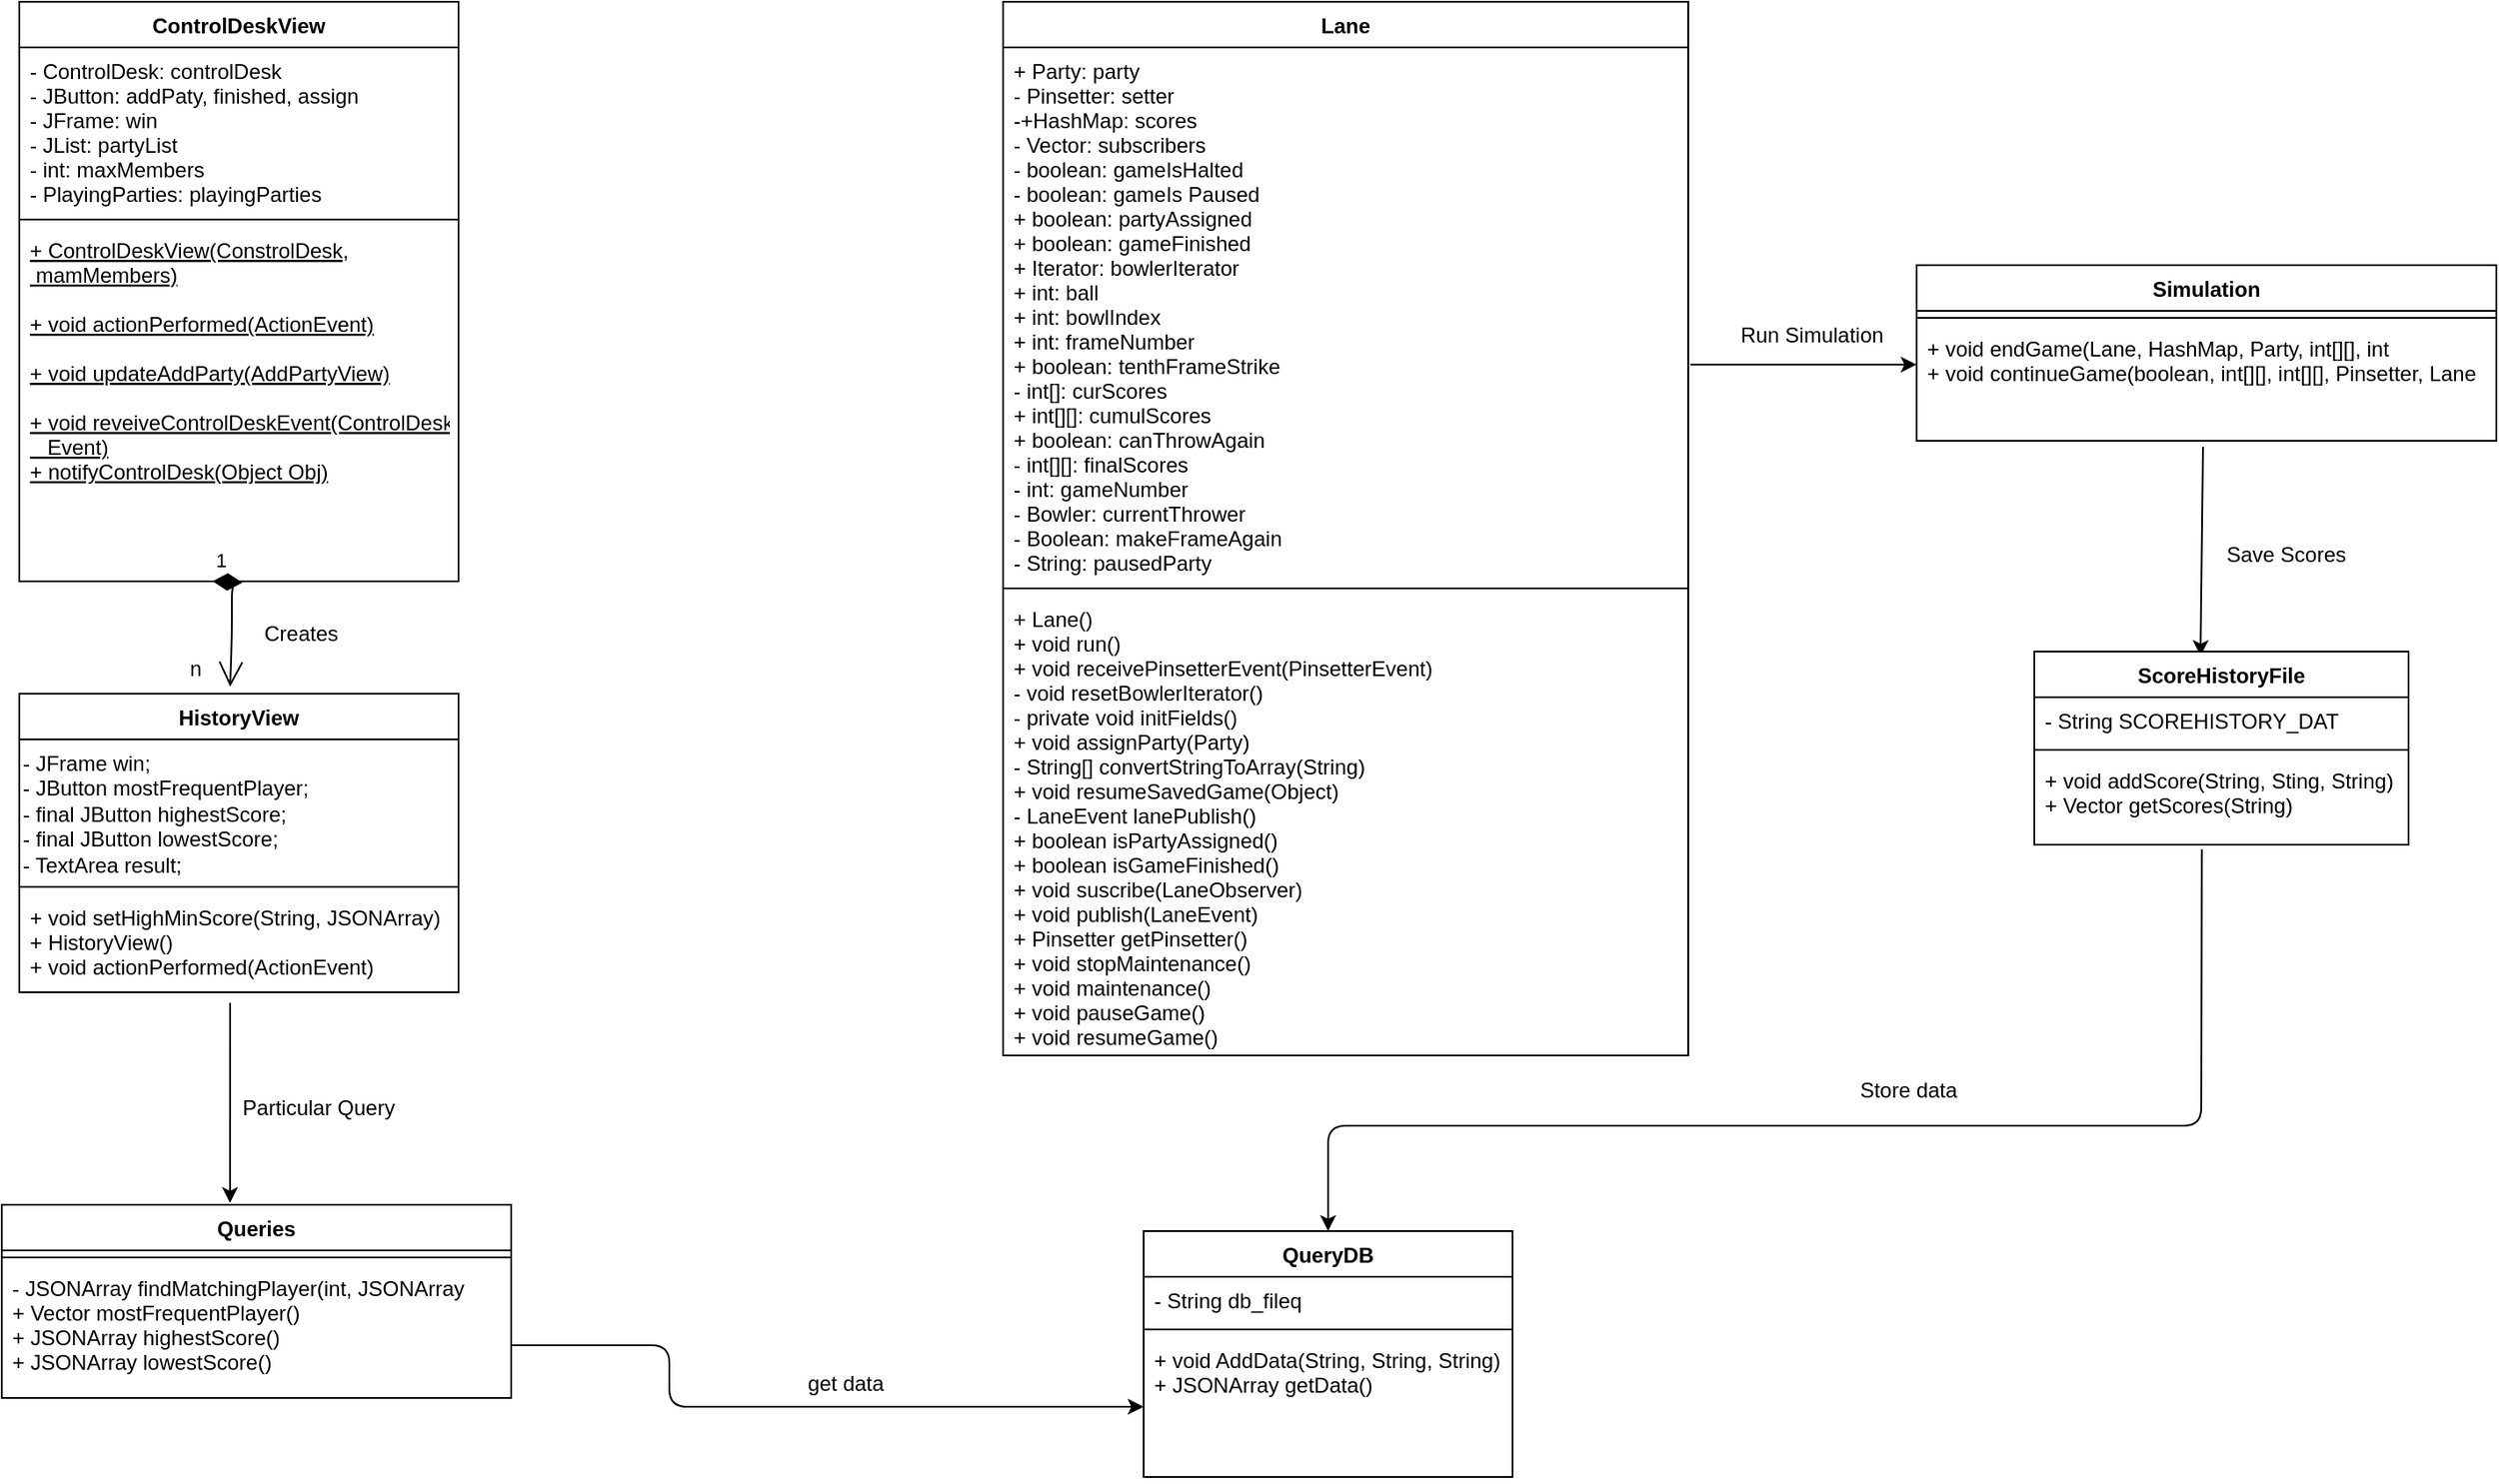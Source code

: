 <mxfile version="12.9.7" type="device"><diagram id="Pf5CiemDQVY2GxOmBy14" name="Page-1"><mxGraphModel dx="2800" dy="1069" grid="1" gridSize="10" guides="1" tooltips="1" connect="1" arrows="1" fold="1" page="1" pageScale="1" pageWidth="827" pageHeight="1169" math="0" shadow="0"><root><mxCell id="0"/><mxCell id="1" parent="0"/><mxCell id="nVX1vhQhnks3rQ87m1uj-1" value="Lane" style="swimlane;fontStyle=1;align=center;verticalAlign=top;childLayout=stackLayout;horizontal=1;startSize=26;horizontalStack=0;resizeParent=1;resizeParentMax=0;resizeLast=0;collapsible=1;marginBottom=0;" vertex="1" parent="1"><mxGeometry x="240" y="120" width="390" height="600" as="geometry"/></mxCell><mxCell id="nVX1vhQhnks3rQ87m1uj-2" value="+ Party: party&#10;- Pinsetter: setter&#10;-+HashMap: scores&#10;- Vector: subscribers&#10;- boolean: gameIsHalted&#10;- boolean: gameIs Paused&#10;+ boolean: partyAssigned&#10;+ boolean: gameFinished&#10;+ Iterator: bowlerIterator&#10;+ int: ball&#10;+ int: bowlIndex&#10;+ int: frameNumber&#10;+ boolean: tenthFrameStrike&#10;- int[]: curScores&#10;+ int[][]: cumulScores&#10;+ boolean: canThrowAgain&#10;- int[][]: finalScores&#10;- int: gameNumber&#10;- Bowler: currentThrower&#10;- Boolean: makeFrameAgain&#10;- String: pausedParty" style="text;strokeColor=none;fillColor=none;align=left;verticalAlign=top;spacingLeft=4;spacingRight=4;overflow=hidden;rotatable=0;points=[[0,0.5],[1,0.5]];portConstraint=eastwest;" vertex="1" parent="nVX1vhQhnks3rQ87m1uj-1"><mxGeometry y="26" width="390" height="304" as="geometry"/></mxCell><mxCell id="nVX1vhQhnks3rQ87m1uj-3" value="" style="line;strokeWidth=1;fillColor=none;align=left;verticalAlign=middle;spacingTop=-1;spacingLeft=3;spacingRight=3;rotatable=0;labelPosition=right;points=[];portConstraint=eastwest;" vertex="1" parent="nVX1vhQhnks3rQ87m1uj-1"><mxGeometry y="330" width="390" height="8" as="geometry"/></mxCell><mxCell id="nVX1vhQhnks3rQ87m1uj-5" value="+ Lane()&#10;+ void run()&#10;+ void receivePinsetterEvent(PinsetterEvent)&#10;- void resetBowlerIterator()&#10;- private void initFields()&#10;+ void assignParty(Party)&#10;- String[] convertStringToArray(String)&#10;+ void resumeSavedGame(Object)&#10;- LaneEvent lanePublish()&#10;+ boolean isPartyAssigned()&#10;+ boolean isGameFinished()&#10;+ void suscribe(LaneObserver)&#10;+ void publish(LaneEvent)&#10;+ Pinsetter getPinsetter()&#10;+ void stopMaintenance()&#10;+ void maintenance()&#10;+ void pauseGame()&#10;+ void resumeGame()" style="text;strokeColor=none;fillColor=none;align=left;verticalAlign=top;spacingLeft=4;spacingRight=4;overflow=hidden;rotatable=0;points=[[0,0.5],[1,0.5]];portConstraint=eastwest;" vertex="1" parent="nVX1vhQhnks3rQ87m1uj-1"><mxGeometry y="338" width="390" height="262" as="geometry"/></mxCell><mxCell id="nVX1vhQhnks3rQ87m1uj-6" value="Simulation" style="swimlane;fontStyle=1;align=center;verticalAlign=top;childLayout=stackLayout;horizontal=1;startSize=26;horizontalStack=0;resizeParent=1;resizeParentMax=0;resizeLast=0;collapsible=1;marginBottom=0;" vertex="1" parent="1"><mxGeometry x="760" y="270" width="330" height="100" as="geometry"/></mxCell><mxCell id="nVX1vhQhnks3rQ87m1uj-8" value="" style="line;strokeWidth=1;fillColor=none;align=left;verticalAlign=middle;spacingTop=-1;spacingLeft=3;spacingRight=3;rotatable=0;labelPosition=right;points=[];portConstraint=eastwest;" vertex="1" parent="nVX1vhQhnks3rQ87m1uj-6"><mxGeometry y="26" width="330" height="8" as="geometry"/></mxCell><mxCell id="nVX1vhQhnks3rQ87m1uj-9" value="+ void endGame(Lane, HashMap, Party, int[][], int&#10;+ void continueGame(boolean, int[][], int[][], Pinsetter, Lane" style="text;strokeColor=none;fillColor=none;align=left;verticalAlign=top;spacingLeft=4;spacingRight=4;overflow=hidden;rotatable=0;points=[[0,0.5],[1,0.5]];portConstraint=eastwest;" vertex="1" parent="nVX1vhQhnks3rQ87m1uj-6"><mxGeometry y="34" width="330" height="66" as="geometry"/></mxCell><mxCell id="nVX1vhQhnks3rQ87m1uj-10" value="" style="endArrow=classic;html=1;exitX=1.003;exitY=0.594;exitDx=0;exitDy=0;exitPerimeter=0;entryX=0;entryY=0.342;entryDx=0;entryDy=0;entryPerimeter=0;" edge="1" parent="1" source="nVX1vhQhnks3rQ87m1uj-2" target="nVX1vhQhnks3rQ87m1uj-9"><mxGeometry width="50" height="50" relative="1" as="geometry"><mxPoint x="650" y="440" as="sourcePoint"/><mxPoint x="700" y="390" as="targetPoint"/></mxGeometry></mxCell><mxCell id="nVX1vhQhnks3rQ87m1uj-11" value="Run Simulation" style="text;html=1;align=center;verticalAlign=middle;resizable=0;points=[];autosize=1;" vertex="1" parent="1"><mxGeometry x="650" y="300" width="100" height="20" as="geometry"/></mxCell><mxCell id="nVX1vhQhnks3rQ87m1uj-16" value="" style="endArrow=classic;html=1;exitX=0.494;exitY=1.051;exitDx=0;exitDy=0;exitPerimeter=0;entryX=0.444;entryY=0.023;entryDx=0;entryDy=0;entryPerimeter=0;" edge="1" parent="1" source="nVX1vhQhnks3rQ87m1uj-9" target="nVX1vhQhnks3rQ87m1uj-12"><mxGeometry width="50" height="50" relative="1" as="geometry"><mxPoint x="930" y="430" as="sourcePoint"/><mxPoint x="980" y="380" as="targetPoint"/></mxGeometry></mxCell><mxCell id="nVX1vhQhnks3rQ87m1uj-12" value="ScoreHistoryFile" style="swimlane;fontStyle=1;align=center;verticalAlign=top;childLayout=stackLayout;horizontal=1;startSize=26;horizontalStack=0;resizeParent=1;resizeParentMax=0;resizeLast=0;collapsible=1;marginBottom=0;" vertex="1" parent="1"><mxGeometry x="827" y="490" width="213" height="110" as="geometry"/></mxCell><mxCell id="nVX1vhQhnks3rQ87m1uj-13" value="- String SCOREHISTORY_DAT" style="text;strokeColor=none;fillColor=none;align=left;verticalAlign=top;spacingLeft=4;spacingRight=4;overflow=hidden;rotatable=0;points=[[0,0.5],[1,0.5]];portConstraint=eastwest;" vertex="1" parent="nVX1vhQhnks3rQ87m1uj-12"><mxGeometry y="26" width="213" height="26" as="geometry"/></mxCell><mxCell id="nVX1vhQhnks3rQ87m1uj-14" value="" style="line;strokeWidth=1;fillColor=none;align=left;verticalAlign=middle;spacingTop=-1;spacingLeft=3;spacingRight=3;rotatable=0;labelPosition=right;points=[];portConstraint=eastwest;" vertex="1" parent="nVX1vhQhnks3rQ87m1uj-12"><mxGeometry y="52" width="213" height="8" as="geometry"/></mxCell><mxCell id="nVX1vhQhnks3rQ87m1uj-15" value="+ void addScore(String, Sting, String)&#10;+ Vector getScores(String)" style="text;strokeColor=none;fillColor=none;align=left;verticalAlign=top;spacingLeft=4;spacingRight=4;overflow=hidden;rotatable=0;points=[[0,0.5],[1,0.5]];portConstraint=eastwest;" vertex="1" parent="nVX1vhQhnks3rQ87m1uj-12"><mxGeometry y="60" width="213" height="50" as="geometry"/></mxCell><mxCell id="nVX1vhQhnks3rQ87m1uj-17" value="Save Scores" style="text;html=1;align=center;verticalAlign=middle;resizable=0;points=[];autosize=1;" vertex="1" parent="1"><mxGeometry x="930" y="425" width="80" height="20" as="geometry"/></mxCell><mxCell id="nVX1vhQhnks3rQ87m1uj-28" value="" style="endArrow=classic;html=1;exitX=0.457;exitY=1.053;exitDx=0;exitDy=0;exitPerimeter=0;entryX=0.5;entryY=0;entryDx=0;entryDy=0;" edge="1" parent="1" target="nVX1vhQhnks3rQ87m1uj-29"><mxGeometry width="50" height="50" relative="1" as="geometry"><mxPoint x="922.341" y="602.65" as="sourcePoint"/><mxPoint x="922" y="700" as="targetPoint"/><Array as="points"><mxPoint x="922" y="760"/><mxPoint x="425" y="760"/></Array></mxGeometry></mxCell><mxCell id="nVX1vhQhnks3rQ87m1uj-33" value="Store data" style="text;html=1;align=center;verticalAlign=middle;resizable=0;points=[];autosize=1;" vertex="1" parent="1"><mxGeometry x="720" y="730" width="70" height="20" as="geometry"/></mxCell><mxCell id="nVX1vhQhnks3rQ87m1uj-29" value="QueryDB" style="swimlane;fontStyle=1;align=center;verticalAlign=top;childLayout=stackLayout;horizontal=1;startSize=26;horizontalStack=0;resizeParent=1;resizeParentMax=0;resizeLast=0;collapsible=1;marginBottom=0;" vertex="1" parent="1"><mxGeometry x="320" y="820" width="210" height="140" as="geometry"/></mxCell><mxCell id="nVX1vhQhnks3rQ87m1uj-30" value="- String db_fileq" style="text;strokeColor=none;fillColor=none;align=left;verticalAlign=top;spacingLeft=4;spacingRight=4;overflow=hidden;rotatable=0;points=[[0,0.5],[1,0.5]];portConstraint=eastwest;" vertex="1" parent="nVX1vhQhnks3rQ87m1uj-29"><mxGeometry y="26" width="210" height="26" as="geometry"/></mxCell><mxCell id="nVX1vhQhnks3rQ87m1uj-31" value="" style="line;strokeWidth=1;fillColor=none;align=left;verticalAlign=middle;spacingTop=-1;spacingLeft=3;spacingRight=3;rotatable=0;labelPosition=right;points=[];portConstraint=eastwest;" vertex="1" parent="nVX1vhQhnks3rQ87m1uj-29"><mxGeometry y="52" width="210" height="8" as="geometry"/></mxCell><mxCell id="nVX1vhQhnks3rQ87m1uj-32" value="+ void AddData(String, String, String)&#10;+ JSONArray getData()" style="text;strokeColor=none;fillColor=none;align=left;verticalAlign=top;spacingLeft=4;spacingRight=4;overflow=hidden;rotatable=0;points=[[0,0.5],[1,0.5]];portConstraint=eastwest;" vertex="1" parent="nVX1vhQhnks3rQ87m1uj-29"><mxGeometry y="60" width="210" height="80" as="geometry"/></mxCell><mxCell id="nVX1vhQhnks3rQ87m1uj-36" value="ControlDeskView" style="swimlane;fontStyle=1;align=center;verticalAlign=top;childLayout=stackLayout;horizontal=1;startSize=26;horizontalStack=0;resizeParent=1;resizeParentMax=0;resizeLast=0;collapsible=1;marginBottom=0;" vertex="1" parent="1"><mxGeometry x="-320" y="120" width="250" height="330" as="geometry"/></mxCell><mxCell id="nVX1vhQhnks3rQ87m1uj-37" value="- ControlDesk: controlDesk&#10;- JButton: addPaty, finished, assign&#10;- JFrame: win&#10;- JList: partyList&#10;- int: maxMembers&#10;- PlayingParties: playingParties" style="text;strokeColor=none;fillColor=none;align=left;verticalAlign=top;spacingLeft=4;spacingRight=4;overflow=hidden;rotatable=0;points=[[0,0.5],[1,0.5]];portConstraint=eastwest;" vertex="1" parent="nVX1vhQhnks3rQ87m1uj-36"><mxGeometry y="26" width="250" height="94" as="geometry"/></mxCell><mxCell id="nVX1vhQhnks3rQ87m1uj-38" value="" style="line;strokeWidth=1;fillColor=none;align=left;verticalAlign=middle;spacingTop=-1;spacingLeft=3;spacingRight=3;rotatable=0;labelPosition=right;points=[];portConstraint=eastwest;" vertex="1" parent="nVX1vhQhnks3rQ87m1uj-36"><mxGeometry y="120" width="250" height="8" as="geometry"/></mxCell><mxCell id="nVX1vhQhnks3rQ87m1uj-39" value="+ ControlDeskView(ConstrolDesk,&#10; mamMembers)&#10;&#10;+ void actionPerformed(ActionEvent)&#10;&#10;+ void updateAddParty(AddPartyView)&#10;&#10;+ void reveiveControlDeskEvent(ControlDesk&#10;   Event)&#10;+ notifyControlDesk(Object Obj)&#10;" style="text;strokeColor=none;fillColor=none;align=left;verticalAlign=top;spacingLeft=4;spacingRight=4;overflow=hidden;rotatable=0;points=[[0,0.5],[1,0.5]];portConstraint=eastwest;fontStyle=4" vertex="1" parent="nVX1vhQhnks3rQ87m1uj-36"><mxGeometry y="128" width="250" height="202" as="geometry"/></mxCell><mxCell id="nVX1vhQhnks3rQ87m1uj-48" value="1" style="endArrow=open;html=1;endSize=12;startArrow=diamondThin;startSize=14;startFill=1;edgeStyle=orthogonalEdgeStyle;align=left;verticalAlign=bottom;" edge="1" parent="nVX1vhQhnks3rQ87m1uj-36"><mxGeometry x="-1" y="3" relative="1" as="geometry"><mxPoint x="110" y="330" as="sourcePoint"/><mxPoint x="120" y="390" as="targetPoint"/></mxGeometry></mxCell><mxCell id="nVX1vhQhnks3rQ87m1uj-44" value="HistoryView" style="swimlane;fontStyle=1;align=center;verticalAlign=top;childLayout=stackLayout;horizontal=1;startSize=26;horizontalStack=0;resizeParent=1;resizeParentMax=0;resizeLast=0;collapsible=1;marginBottom=0;" vertex="1" parent="1"><mxGeometry x="-320" y="514" width="250" height="170" as="geometry"/></mxCell><mxCell id="nVX1vhQhnks3rQ87m1uj-53" value="- JFrame win;&lt;br&gt;- JButton mostFrequentPlayer;&lt;br&gt;    - final JButton highestScore;&lt;br&gt;    - final JButton lowestScore;&lt;br&gt;    - TextArea result;" style="text;html=1;" vertex="1" parent="nVX1vhQhnks3rQ87m1uj-44"><mxGeometry y="26" width="250" height="80" as="geometry"/></mxCell><mxCell id="nVX1vhQhnks3rQ87m1uj-46" value="" style="line;strokeWidth=1;fillColor=none;align=left;verticalAlign=middle;spacingTop=-1;spacingLeft=3;spacingRight=3;rotatable=0;labelPosition=right;points=[];portConstraint=eastwest;" vertex="1" parent="nVX1vhQhnks3rQ87m1uj-44"><mxGeometry y="106" width="250" height="8" as="geometry"/></mxCell><mxCell id="nVX1vhQhnks3rQ87m1uj-47" value="+ void setHighMinScore(String, JSONArray)&#10;+ HistoryView()&#10;+ void actionPerformed(ActionEvent)&#10;" style="text;strokeColor=none;fillColor=none;align=left;verticalAlign=top;spacingLeft=4;spacingRight=4;overflow=hidden;rotatable=0;points=[[0,0.5],[1,0.5]];portConstraint=eastwest;" vertex="1" parent="nVX1vhQhnks3rQ87m1uj-44"><mxGeometry y="114" width="250" height="56" as="geometry"/></mxCell><mxCell id="nVX1vhQhnks3rQ87m1uj-58" value="" style="endArrow=classic;html=1;entryX=0.448;entryY=-0.009;entryDx=0;entryDy=0;entryPerimeter=0;" edge="1" parent="nVX1vhQhnks3rQ87m1uj-44" target="nVX1vhQhnks3rQ87m1uj-54"><mxGeometry width="50" height="50" relative="1" as="geometry"><mxPoint x="120" y="176" as="sourcePoint"/><mxPoint x="170" y="126" as="targetPoint"/></mxGeometry></mxCell><mxCell id="nVX1vhQhnks3rQ87m1uj-49" value="Creates&lt;br&gt;" style="text;html=1;align=center;verticalAlign=middle;resizable=0;points=[];autosize=1;" vertex="1" parent="1"><mxGeometry x="-190" y="470" width="60" height="20" as="geometry"/></mxCell><mxCell id="nVX1vhQhnks3rQ87m1uj-54" value="Queries" style="swimlane;fontStyle=1;align=center;verticalAlign=top;childLayout=stackLayout;horizontal=1;startSize=26;horizontalStack=0;resizeParent=1;resizeParentMax=0;resizeLast=0;collapsible=1;marginBottom=0;" vertex="1" parent="1"><mxGeometry x="-330" y="805" width="290" height="110" as="geometry"/></mxCell><mxCell id="nVX1vhQhnks3rQ87m1uj-56" value="" style="line;strokeWidth=1;fillColor=none;align=left;verticalAlign=middle;spacingTop=-1;spacingLeft=3;spacingRight=3;rotatable=0;labelPosition=right;points=[];portConstraint=eastwest;" vertex="1" parent="nVX1vhQhnks3rQ87m1uj-54"><mxGeometry y="26" width="290" height="8" as="geometry"/></mxCell><mxCell id="nVX1vhQhnks3rQ87m1uj-57" value="- JSONArray findMatchingPlayer(int, JSONArray&#10;+ Vector mostFrequentPlayer()&#10;+ JSONArray highestScore()&#10;+ JSONArray lowestScore()" style="text;strokeColor=none;fillColor=none;align=left;verticalAlign=top;spacingLeft=4;spacingRight=4;overflow=hidden;rotatable=0;points=[[0,0.5],[1,0.5]];portConstraint=eastwest;" vertex="1" parent="nVX1vhQhnks3rQ87m1uj-54"><mxGeometry y="34" width="290" height="76" as="geometry"/></mxCell><mxCell id="nVX1vhQhnks3rQ87m1uj-59" value="Particular Query" style="text;html=1;align=center;verticalAlign=middle;resizable=0;points=[];autosize=1;" vertex="1" parent="1"><mxGeometry x="-200" y="740" width="100" height="20" as="geometry"/></mxCell><mxCell id="nVX1vhQhnks3rQ87m1uj-60" value="get data" style="text;html=1;align=center;verticalAlign=middle;resizable=0;points=[];autosize=1;" vertex="1" parent="1"><mxGeometry x="120" y="897" width="60" height="20" as="geometry"/></mxCell><mxCell id="nVX1vhQhnks3rQ87m1uj-61" value="" style="endArrow=classic;html=1;" edge="1" parent="1" target="nVX1vhQhnks3rQ87m1uj-32"><mxGeometry width="50" height="50" relative="1" as="geometry"><mxPoint x="-40" y="885" as="sourcePoint"/><mxPoint x="10" y="835" as="targetPoint"/><Array as="points"><mxPoint x="50" y="885"/><mxPoint x="50" y="920"/></Array></mxGeometry></mxCell><mxCell id="nVX1vhQhnks3rQ87m1uj-62" value="n" style="text;html=1;align=center;verticalAlign=middle;resizable=0;points=[];autosize=1;" vertex="1" parent="1"><mxGeometry x="-230" y="490" width="20" height="20" as="geometry"/></mxCell></root></mxGraphModel></diagram></mxfile>